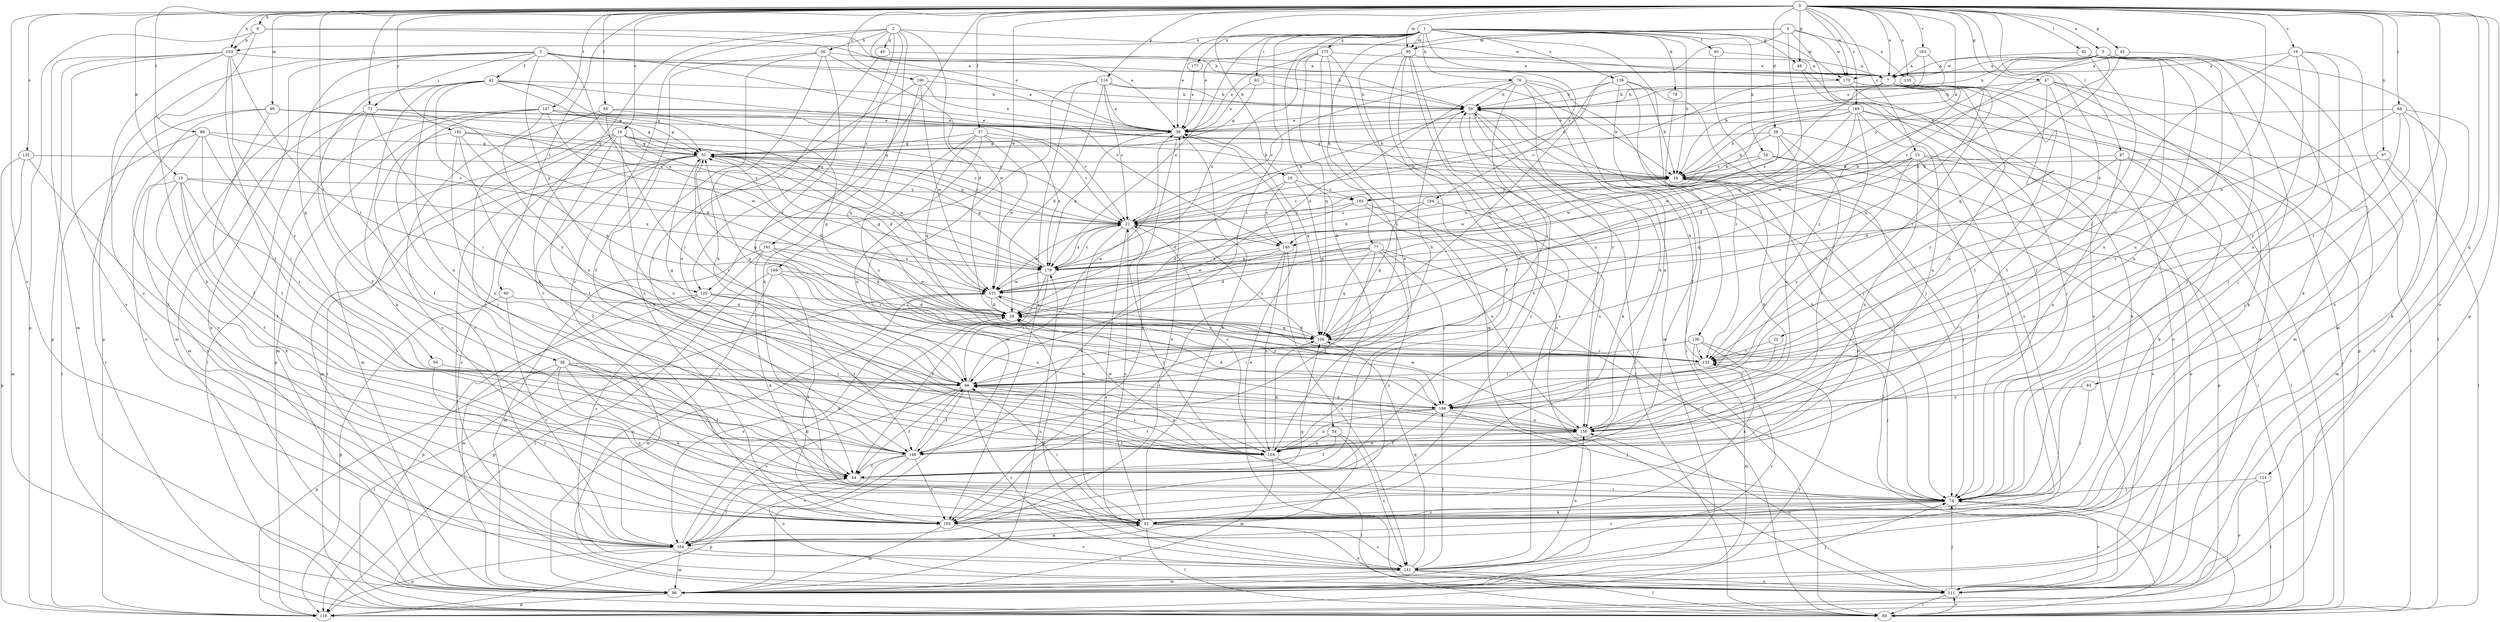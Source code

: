 strict digraph  {
0;
1;
2;
3;
4;
5;
7;
8;
10;
13;
14;
15;
16;
19;
21;
22;
28;
29;
36;
37;
38;
40;
42;
44;
45;
47;
48;
49;
50;
51;
54;
55;
56;
59;
60;
62;
63;
66;
68;
71;
74;
76;
77;
79;
82;
83;
85;
87;
88;
89;
90;
95;
96;
97;
103;
104;
111;
116;
118;
124;
125;
126;
133;
135;
136;
139;
140;
141;
147;
148;
155;
156;
163;
164;
169;
170;
171;
175;
177;
179;
182;
184;
185;
186;
189;
190;
191;
193;
0 -> 5  [label=a];
0 -> 7  [label=a];
0 -> 8  [label=b];
0 -> 10  [label=b];
0 -> 13  [label=b];
0 -> 14  [label=b];
0 -> 15  [label=c];
0 -> 16  [label=c];
0 -> 19  [label=c];
0 -> 22  [label=d];
0 -> 28  [label=d];
0 -> 37  [label=f];
0 -> 38  [label=f];
0 -> 45  [label=g];
0 -> 47  [label=g];
0 -> 48  [label=g];
0 -> 60  [label=i];
0 -> 62  [label=i];
0 -> 68  [label=j];
0 -> 71  [label=j];
0 -> 83  [label=l];
0 -> 85  [label=l];
0 -> 87  [label=l];
0 -> 88  [label=l];
0 -> 90  [label=m];
0 -> 95  [label=m];
0 -> 97  [label=n];
0 -> 103  [label=n];
0 -> 111  [label=o];
0 -> 116  [label=p];
0 -> 118  [label=p];
0 -> 124  [label=q];
0 -> 125  [label=q];
0 -> 133  [label=r];
0 -> 135  [label=s];
0 -> 147  [label=t];
0 -> 155  [label=u];
0 -> 163  [label=v];
0 -> 164  [label=v];
0 -> 169  [label=w];
0 -> 170  [label=w];
0 -> 182  [label=y];
0 -> 189  [label=z];
0 -> 190  [label=z];
1 -> 14  [label=b];
1 -> 36  [label=e];
1 -> 40  [label=f];
1 -> 48  [label=g];
1 -> 54  [label=h];
1 -> 55  [label=h];
1 -> 63  [label=i];
1 -> 66  [label=i];
1 -> 76  [label=k];
1 -> 77  [label=k];
1 -> 79  [label=k];
1 -> 95  [label=m];
1 -> 103  [label=n];
1 -> 136  [label=s];
1 -> 139  [label=s];
1 -> 170  [label=w];
1 -> 175  [label=x];
1 -> 177  [label=x];
1 -> 179  [label=x];
1 -> 184  [label=y];
2 -> 29  [label=d];
2 -> 36  [label=e];
2 -> 49  [label=g];
2 -> 56  [label=h];
2 -> 82  [label=k];
2 -> 125  [label=q];
2 -> 164  [label=v];
2 -> 170  [label=w];
2 -> 191  [label=z];
2 -> 193  [label=z];
3 -> 36  [label=e];
3 -> 42  [label=f];
3 -> 50  [label=g];
3 -> 59  [label=h];
3 -> 71  [label=j];
3 -> 111  [label=o];
3 -> 118  [label=p];
3 -> 125  [label=q];
3 -> 140  [label=s];
3 -> 179  [label=x];
4 -> 21  [label=c];
4 -> 36  [label=e];
4 -> 74  [label=j];
4 -> 95  [label=m];
4 -> 126  [label=q];
4 -> 155  [label=u];
4 -> 170  [label=w];
5 -> 7  [label=a];
5 -> 59  [label=h];
5 -> 74  [label=j];
5 -> 89  [label=l];
5 -> 96  [label=m];
5 -> 140  [label=s];
5 -> 156  [label=u];
5 -> 170  [label=w];
5 -> 179  [label=x];
5 -> 185  [label=y];
7 -> 59  [label=h];
7 -> 111  [label=o];
7 -> 118  [label=p];
7 -> 133  [label=r];
7 -> 140  [label=s];
7 -> 148  [label=t];
7 -> 156  [label=u];
8 -> 36  [label=e];
8 -> 59  [label=h];
8 -> 82  [label=k];
8 -> 103  [label=n];
8 -> 118  [label=p];
10 -> 29  [label=d];
10 -> 126  [label=q];
10 -> 140  [label=s];
10 -> 185  [label=y];
13 -> 44  [label=f];
13 -> 66  [label=i];
13 -> 82  [label=k];
13 -> 148  [label=t];
13 -> 179  [label=x];
13 -> 185  [label=y];
13 -> 193  [label=z];
14 -> 21  [label=c];
14 -> 74  [label=j];
14 -> 89  [label=l];
14 -> 185  [label=y];
15 -> 14  [label=b];
15 -> 89  [label=l];
15 -> 104  [label=n];
15 -> 111  [label=o];
15 -> 118  [label=p];
15 -> 126  [label=q];
15 -> 179  [label=x];
15 -> 186  [label=y];
16 -> 7  [label=a];
16 -> 74  [label=j];
16 -> 133  [label=r];
16 -> 156  [label=u];
16 -> 164  [label=v];
16 -> 186  [label=y];
19 -> 14  [label=b];
19 -> 29  [label=d];
19 -> 51  [label=g];
19 -> 89  [label=l];
19 -> 96  [label=m];
19 -> 104  [label=n];
19 -> 111  [label=o];
19 -> 148  [label=t];
19 -> 171  [label=w];
21 -> 51  [label=g];
21 -> 59  [label=h];
21 -> 74  [label=j];
21 -> 82  [label=k];
21 -> 140  [label=s];
21 -> 141  [label=s];
21 -> 171  [label=w];
21 -> 179  [label=x];
22 -> 133  [label=r];
22 -> 186  [label=y];
28 -> 14  [label=b];
28 -> 51  [label=g];
28 -> 74  [label=j];
28 -> 148  [label=t];
28 -> 156  [label=u];
28 -> 171  [label=w];
29 -> 126  [label=q];
29 -> 164  [label=v];
36 -> 51  [label=g];
36 -> 126  [label=q];
36 -> 179  [label=x];
36 -> 193  [label=z];
37 -> 21  [label=c];
37 -> 51  [label=g];
37 -> 126  [label=q];
37 -> 156  [label=u];
37 -> 171  [label=w];
37 -> 179  [label=x];
37 -> 186  [label=y];
38 -> 44  [label=f];
38 -> 66  [label=i];
38 -> 82  [label=k];
38 -> 89  [label=l];
38 -> 104  [label=n];
38 -> 118  [label=p];
38 -> 193  [label=z];
40 -> 7  [label=a];
40 -> 141  [label=s];
42 -> 14  [label=b];
42 -> 44  [label=f];
42 -> 51  [label=g];
42 -> 59  [label=h];
42 -> 82  [label=k];
42 -> 96  [label=m];
42 -> 104  [label=n];
42 -> 179  [label=x];
42 -> 186  [label=y];
44 -> 59  [label=h];
44 -> 74  [label=j];
44 -> 118  [label=p];
45 -> 7  [label=a];
45 -> 82  [label=k];
45 -> 126  [label=q];
47 -> 59  [label=h];
47 -> 82  [label=k];
47 -> 89  [label=l];
47 -> 96  [label=m];
47 -> 148  [label=t];
47 -> 171  [label=w];
47 -> 186  [label=y];
48 -> 141  [label=s];
48 -> 193  [label=z];
49 -> 7  [label=a];
49 -> 148  [label=t];
50 -> 66  [label=i];
50 -> 193  [label=z];
51 -> 14  [label=b];
51 -> 21  [label=c];
51 -> 29  [label=d];
51 -> 44  [label=f];
51 -> 66  [label=i];
51 -> 96  [label=m];
51 -> 104  [label=n];
51 -> 164  [label=v];
51 -> 179  [label=x];
54 -> 44  [label=f];
54 -> 104  [label=n];
54 -> 141  [label=s];
54 -> 164  [label=v];
55 -> 14  [label=b];
55 -> 89  [label=l];
55 -> 111  [label=o];
55 -> 171  [label=w];
56 -> 7  [label=a];
56 -> 44  [label=f];
56 -> 104  [label=n];
56 -> 133  [label=r];
56 -> 171  [label=w];
56 -> 193  [label=z];
59 -> 36  [label=e];
59 -> 82  [label=k];
59 -> 89  [label=l];
59 -> 193  [label=z];
60 -> 29  [label=d];
60 -> 118  [label=p];
60 -> 164  [label=v];
62 -> 7  [label=a];
62 -> 66  [label=i];
62 -> 74  [label=j];
62 -> 104  [label=n];
62 -> 156  [label=u];
63 -> 36  [label=e];
63 -> 51  [label=g];
63 -> 59  [label=h];
66 -> 36  [label=e];
66 -> 44  [label=f];
66 -> 51  [label=g];
66 -> 59  [label=h];
66 -> 104  [label=n];
66 -> 141  [label=s];
66 -> 148  [label=t];
66 -> 164  [label=v];
66 -> 186  [label=y];
68 -> 36  [label=e];
68 -> 74  [label=j];
68 -> 82  [label=k];
68 -> 111  [label=o];
68 -> 133  [label=r];
68 -> 179  [label=x];
71 -> 21  [label=c];
71 -> 29  [label=d];
71 -> 36  [label=e];
71 -> 44  [label=f];
71 -> 66  [label=i];
71 -> 89  [label=l];
71 -> 96  [label=m];
74 -> 59  [label=h];
74 -> 82  [label=k];
74 -> 111  [label=o];
74 -> 164  [label=v];
74 -> 193  [label=z];
76 -> 21  [label=c];
76 -> 29  [label=d];
76 -> 59  [label=h];
76 -> 66  [label=i];
76 -> 74  [label=j];
76 -> 96  [label=m];
76 -> 104  [label=n];
76 -> 186  [label=y];
77 -> 29  [label=d];
77 -> 74  [label=j];
77 -> 126  [label=q];
77 -> 148  [label=t];
77 -> 171  [label=w];
77 -> 179  [label=x];
77 -> 186  [label=y];
77 -> 193  [label=z];
79 -> 133  [label=r];
82 -> 21  [label=c];
82 -> 36  [label=e];
82 -> 66  [label=i];
82 -> 89  [label=l];
82 -> 111  [label=o];
82 -> 141  [label=s];
82 -> 164  [label=v];
83 -> 74  [label=j];
83 -> 186  [label=y];
85 -> 14  [label=b];
85 -> 36  [label=e];
85 -> 66  [label=i];
85 -> 74  [label=j];
85 -> 126  [label=q];
85 -> 164  [label=v];
87 -> 14  [label=b];
87 -> 29  [label=d];
87 -> 74  [label=j];
87 -> 82  [label=k];
87 -> 104  [label=n];
88 -> 21  [label=c];
88 -> 51  [label=g];
88 -> 66  [label=i];
88 -> 89  [label=l];
88 -> 148  [label=t];
88 -> 164  [label=v];
89 -> 74  [label=j];
89 -> 111  [label=o];
90 -> 21  [label=c];
90 -> 36  [label=e];
90 -> 44  [label=f];
90 -> 51  [label=g];
90 -> 89  [label=l];
90 -> 164  [label=v];
95 -> 7  [label=a];
95 -> 44  [label=f];
95 -> 66  [label=i];
95 -> 104  [label=n];
95 -> 141  [label=s];
95 -> 156  [label=u];
96 -> 74  [label=j];
96 -> 118  [label=p];
96 -> 179  [label=x];
97 -> 14  [label=b];
97 -> 89  [label=l];
97 -> 96  [label=m];
97 -> 133  [label=r];
103 -> 7  [label=a];
103 -> 96  [label=m];
103 -> 118  [label=p];
103 -> 133  [label=r];
103 -> 148  [label=t];
103 -> 164  [label=v];
103 -> 186  [label=y];
103 -> 193  [label=z];
104 -> 21  [label=c];
104 -> 66  [label=i];
104 -> 89  [label=l];
104 -> 96  [label=m];
104 -> 126  [label=q];
104 -> 171  [label=w];
111 -> 36  [label=e];
111 -> 74  [label=j];
111 -> 89  [label=l];
111 -> 156  [label=u];
116 -> 14  [label=b];
116 -> 21  [label=c];
116 -> 29  [label=d];
116 -> 36  [label=e];
116 -> 59  [label=h];
116 -> 96  [label=m];
116 -> 193  [label=z];
118 -> 133  [label=r];
124 -> 74  [label=j];
124 -> 89  [label=l];
124 -> 111  [label=o];
125 -> 29  [label=d];
125 -> 96  [label=m];
125 -> 118  [label=p];
125 -> 148  [label=t];
125 -> 156  [label=u];
126 -> 29  [label=d];
126 -> 51  [label=g];
126 -> 133  [label=r];
133 -> 21  [label=c];
133 -> 51  [label=g];
133 -> 59  [label=h];
133 -> 66  [label=i];
135 -> 14  [label=b];
135 -> 96  [label=m];
135 -> 118  [label=p];
135 -> 148  [label=t];
136 -> 66  [label=i];
136 -> 74  [label=j];
136 -> 82  [label=k];
136 -> 96  [label=m];
136 -> 133  [label=r];
139 -> 14  [label=b];
139 -> 44  [label=f];
139 -> 59  [label=h];
139 -> 74  [label=j];
139 -> 89  [label=l];
139 -> 126  [label=q];
140 -> 104  [label=n];
140 -> 141  [label=s];
140 -> 148  [label=t];
140 -> 179  [label=x];
140 -> 193  [label=z];
141 -> 29  [label=d];
141 -> 89  [label=l];
141 -> 96  [label=m];
141 -> 111  [label=o];
141 -> 126  [label=q];
141 -> 133  [label=r];
141 -> 156  [label=u];
141 -> 186  [label=y];
147 -> 21  [label=c];
147 -> 36  [label=e];
147 -> 51  [label=g];
147 -> 74  [label=j];
147 -> 96  [label=m];
147 -> 118  [label=p];
147 -> 156  [label=u];
147 -> 171  [label=w];
148 -> 44  [label=f];
148 -> 66  [label=i];
148 -> 111  [label=o];
148 -> 164  [label=v];
148 -> 193  [label=z];
155 -> 59  [label=h];
155 -> 126  [label=q];
155 -> 133  [label=r];
156 -> 14  [label=b];
156 -> 59  [label=h];
156 -> 104  [label=n];
156 -> 148  [label=t];
156 -> 171  [label=w];
163 -> 7  [label=a];
163 -> 14  [label=b];
163 -> 36  [label=e];
164 -> 29  [label=d];
164 -> 36  [label=e];
164 -> 44  [label=f];
164 -> 82  [label=k];
164 -> 96  [label=m];
164 -> 118  [label=p];
164 -> 141  [label=s];
169 -> 66  [label=i];
169 -> 89  [label=l];
169 -> 111  [label=o];
169 -> 171  [label=w];
169 -> 193  [label=z];
170 -> 21  [label=c];
170 -> 74  [label=j];
170 -> 89  [label=l];
170 -> 111  [label=o];
171 -> 29  [label=d];
171 -> 51  [label=g];
171 -> 96  [label=m];
171 -> 118  [label=p];
171 -> 133  [label=r];
171 -> 186  [label=y];
175 -> 7  [label=a];
175 -> 36  [label=e];
175 -> 96  [label=m];
175 -> 104  [label=n];
175 -> 111  [label=o];
175 -> 126  [label=q];
175 -> 179  [label=x];
177 -> 36  [label=e];
179 -> 14  [label=b];
179 -> 21  [label=c];
179 -> 44  [label=f];
179 -> 51  [label=g];
179 -> 66  [label=i];
179 -> 171  [label=w];
182 -> 21  [label=c];
182 -> 51  [label=g];
182 -> 104  [label=n];
182 -> 126  [label=q];
182 -> 156  [label=u];
182 -> 193  [label=z];
184 -> 21  [label=c];
184 -> 126  [label=q];
184 -> 156  [label=u];
185 -> 21  [label=c];
185 -> 29  [label=d];
185 -> 89  [label=l];
185 -> 156  [label=u];
186 -> 29  [label=d];
186 -> 44  [label=f];
186 -> 74  [label=j];
186 -> 104  [label=n];
186 -> 148  [label=t];
186 -> 156  [label=u];
189 -> 14  [label=b];
189 -> 21  [label=c];
189 -> 29  [label=d];
189 -> 36  [label=e];
189 -> 82  [label=k];
189 -> 89  [label=l];
189 -> 156  [label=u];
189 -> 171  [label=w];
189 -> 186  [label=y];
190 -> 36  [label=e];
190 -> 59  [label=h];
190 -> 126  [label=q];
190 -> 156  [label=u];
190 -> 171  [label=w];
191 -> 29  [label=d];
191 -> 82  [label=k];
191 -> 96  [label=m];
191 -> 133  [label=r];
191 -> 141  [label=s];
191 -> 179  [label=x];
193 -> 14  [label=b];
193 -> 96  [label=m];
193 -> 126  [label=q];
193 -> 141  [label=s];
}
